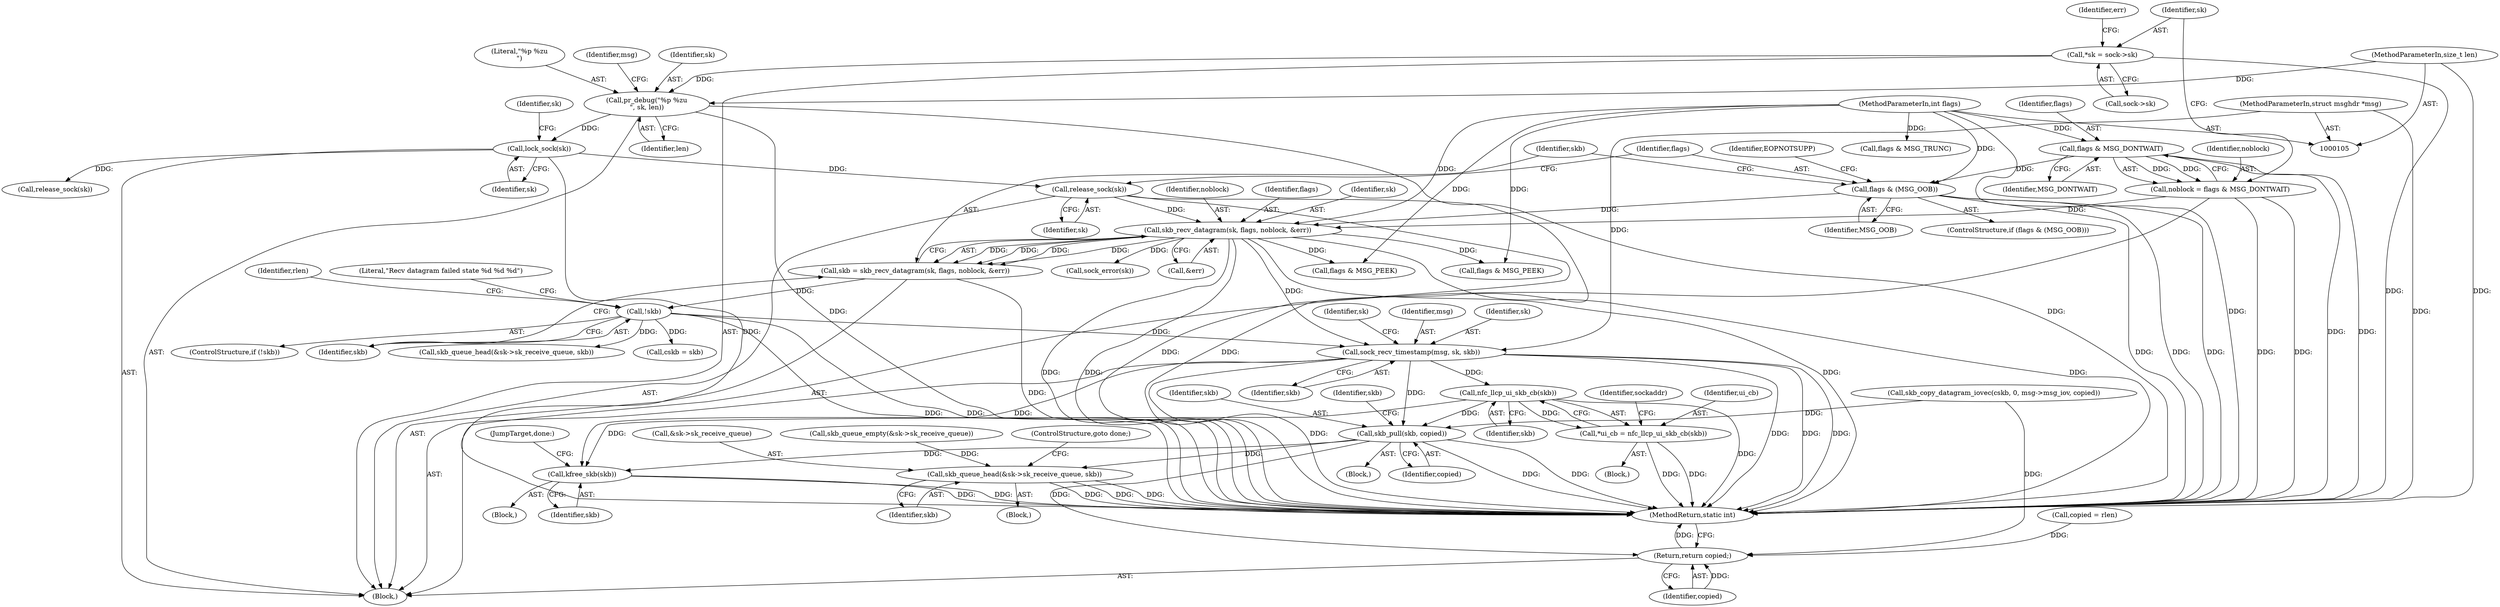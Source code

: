 digraph "0_linux_d26d6504f23e803824e8ebd14e52d4fc0a0b09cb@API" {
"1000230" [label="(Call,sock_recv_timestamp(msg, sk, skb))"];
"1000108" [label="(MethodParameterIn,struct msghdr *msg)"];
"1000171" [label="(Call,skb_recv_datagram(sk, flags, noblock, &err))"];
"1000160" [label="(Call,release_sock(sk))"];
"1000141" [label="(Call,lock_sock(sk))"];
"1000132" [label="(Call,pr_debug(\"%p %zu\n\", sk, len))"];
"1000119" [label="(Call,*sk = sock->sk)"];
"1000109" [label="(MethodParameterIn,size_t len)"];
"1000163" [label="(Call,flags & (MSG_OOB))"];
"1000115" [label="(Call,flags & MSG_DONTWAIT)"];
"1000110" [label="(MethodParameterIn,int flags)"];
"1000113" [label="(Call,noblock = flags & MSG_DONTWAIT)"];
"1000178" [label="(Call,!skb)"];
"1000169" [label="(Call,skb = skb_recv_datagram(sk, flags, noblock, &err))"];
"1000248" [label="(Call,nfc_llcp_ui_skb_cb(skb))"];
"1000246" [label="(Call,*ui_cb = nfc_llcp_ui_skb_cb(skb))"];
"1000327" [label="(Call,skb_pull(skb, copied))"];
"1000335" [label="(Call,skb_queue_head(&sk->sk_receive_queue, skb))"];
"1000342" [label="(Call,kfree_skb(skb))"];
"1000358" [label="(Return,return copied;)"];
"1000165" [label="(Identifier,MSG_OOB)"];
"1000177" [label="(ControlStructure,if (!skb))"];
"1000343" [label="(Identifier,skb)"];
"1000231" [label="(Identifier,msg)"];
"1000164" [label="(Identifier,flags)"];
"1000328" [label="(Identifier,skb)"];
"1000232" [label="(Identifier,sk)"];
"1000230" [label="(Call,sock_recv_timestamp(msg, sk, skb))"];
"1000169" [label="(Call,skb = skb_recv_datagram(sk, flags, noblock, &err))"];
"1000174" [label="(Identifier,noblock)"];
"1000113" [label="(Call,noblock = flags & MSG_DONTWAIT)"];
"1000116" [label="(Identifier,flags)"];
"1000355" [label="(Call,copied = rlen)"];
"1000114" [label="(Identifier,noblock)"];
"1000170" [label="(Identifier,skb)"];
"1000179" [label="(Identifier,skb)"];
"1000200" [label="(Identifier,rlen)"];
"1000329" [label="(Identifier,copied)"];
"1000332" [label="(Identifier,skb)"];
"1000307" [label="(Block,)"];
"1000218" [label="(Call,flags & MSG_PEEK)"];
"1000111" [label="(Block,)"];
"1000233" [label="(Identifier,skb)"];
"1000327" [label="(Call,skb_pull(skb, copied))"];
"1000160" [label="(Call,release_sock(sk))"];
"1000187" [label="(Call,sock_error(sk))"];
"1000248" [label="(Call,nfc_llcp_ui_skb_cb(skb))"];
"1000173" [label="(Identifier,flags)"];
"1000147" [label="(Identifier,sk)"];
"1000336" [label="(Call,&sk->sk_receive_queue)"];
"1000108" [label="(MethodParameterIn,struct msghdr *msg)"];
"1000249" [label="(Identifier,skb)"];
"1000252" [label="(Identifier,sockaddr)"];
"1000133" [label="(Literal,\"%p %zu\n\")"];
"1000221" [label="(Call,skb_queue_head(&sk->sk_receive_queue, skb))"];
"1000208" [label="(Call,skb_copy_datagram_iovec(cskb, 0, msg->msg_iov, copied))"];
"1000344" [label="(JumpTarget,done:)"];
"1000342" [label="(Call,kfree_skb(skb))"];
"1000109" [label="(MethodParameterIn,size_t len)"];
"1000352" [label="(Call,flags & MSG_TRUNC)"];
"1000110" [label="(MethodParameterIn,int flags)"];
"1000335" [label="(Call,skb_queue_head(&sk->sk_receive_queue, skb))"];
"1000244" [label="(Block,)"];
"1000171" [label="(Call,skb_recv_datagram(sk, flags, noblock, &err))"];
"1000150" [label="(Call,skb_queue_empty(&sk->sk_receive_queue))"];
"1000178" [label="(Call,!skb)"];
"1000326" [label="(Block,)"];
"1000334" [label="(Block,)"];
"1000246" [label="(Call,*ui_cb = nfc_llcp_ui_skb_cb(skb))"];
"1000138" [label="(Identifier,msg)"];
"1000115" [label="(Call,flags & MSG_DONTWAIT)"];
"1000182" [label="(Literal,\"Recv datagram failed state %d %d %d\")"];
"1000358" [label="(Return,return copied;)"];
"1000162" [label="(ControlStructure,if (flags & (MSG_OOB)))"];
"1000304" [label="(Call,flags & MSG_PEEK)"];
"1000121" [label="(Call,sock->sk)"];
"1000340" [label="(Identifier,skb)"];
"1000142" [label="(Identifier,sk)"];
"1000360" [label="(MethodReturn,static int)"];
"1000130" [label="(Identifier,err)"];
"1000204" [label="(Call,cskb = skb)"];
"1000135" [label="(Identifier,len)"];
"1000161" [label="(Identifier,sk)"];
"1000134" [label="(Identifier,sk)"];
"1000156" [label="(Call,release_sock(sk))"];
"1000247" [label="(Identifier,ui_cb)"];
"1000132" [label="(Call,pr_debug(\"%p %zu\n\", sk, len))"];
"1000341" [label="(ControlStructure,goto done;)"];
"1000359" [label="(Identifier,copied)"];
"1000238" [label="(Identifier,sk)"];
"1000175" [label="(Call,&err)"];
"1000141" [label="(Call,lock_sock(sk))"];
"1000120" [label="(Identifier,sk)"];
"1000168" [label="(Identifier,EOPNOTSUPP)"];
"1000117" [label="(Identifier,MSG_DONTWAIT)"];
"1000119" [label="(Call,*sk = sock->sk)"];
"1000172" [label="(Identifier,sk)"];
"1000163" [label="(Call,flags & (MSG_OOB))"];
"1000230" -> "1000111"  [label="AST: "];
"1000230" -> "1000233"  [label="CFG: "];
"1000231" -> "1000230"  [label="AST: "];
"1000232" -> "1000230"  [label="AST: "];
"1000233" -> "1000230"  [label="AST: "];
"1000238" -> "1000230"  [label="CFG: "];
"1000230" -> "1000360"  [label="DDG: "];
"1000230" -> "1000360"  [label="DDG: "];
"1000230" -> "1000360"  [label="DDG: "];
"1000230" -> "1000360"  [label="DDG: "];
"1000108" -> "1000230"  [label="DDG: "];
"1000171" -> "1000230"  [label="DDG: "];
"1000178" -> "1000230"  [label="DDG: "];
"1000230" -> "1000248"  [label="DDG: "];
"1000230" -> "1000327"  [label="DDG: "];
"1000230" -> "1000342"  [label="DDG: "];
"1000108" -> "1000105"  [label="AST: "];
"1000108" -> "1000360"  [label="DDG: "];
"1000171" -> "1000169"  [label="AST: "];
"1000171" -> "1000175"  [label="CFG: "];
"1000172" -> "1000171"  [label="AST: "];
"1000173" -> "1000171"  [label="AST: "];
"1000174" -> "1000171"  [label="AST: "];
"1000175" -> "1000171"  [label="AST: "];
"1000169" -> "1000171"  [label="CFG: "];
"1000171" -> "1000360"  [label="DDG: "];
"1000171" -> "1000360"  [label="DDG: "];
"1000171" -> "1000360"  [label="DDG: "];
"1000171" -> "1000360"  [label="DDG: "];
"1000171" -> "1000169"  [label="DDG: "];
"1000171" -> "1000169"  [label="DDG: "];
"1000171" -> "1000169"  [label="DDG: "];
"1000171" -> "1000169"  [label="DDG: "];
"1000160" -> "1000171"  [label="DDG: "];
"1000163" -> "1000171"  [label="DDG: "];
"1000110" -> "1000171"  [label="DDG: "];
"1000113" -> "1000171"  [label="DDG: "];
"1000171" -> "1000187"  [label="DDG: "];
"1000171" -> "1000218"  [label="DDG: "];
"1000171" -> "1000304"  [label="DDG: "];
"1000160" -> "1000111"  [label="AST: "];
"1000160" -> "1000161"  [label="CFG: "];
"1000161" -> "1000160"  [label="AST: "];
"1000164" -> "1000160"  [label="CFG: "];
"1000160" -> "1000360"  [label="DDG: "];
"1000160" -> "1000360"  [label="DDG: "];
"1000141" -> "1000160"  [label="DDG: "];
"1000141" -> "1000111"  [label="AST: "];
"1000141" -> "1000142"  [label="CFG: "];
"1000142" -> "1000141"  [label="AST: "];
"1000147" -> "1000141"  [label="CFG: "];
"1000141" -> "1000360"  [label="DDG: "];
"1000132" -> "1000141"  [label="DDG: "];
"1000141" -> "1000156"  [label="DDG: "];
"1000132" -> "1000111"  [label="AST: "];
"1000132" -> "1000135"  [label="CFG: "];
"1000133" -> "1000132"  [label="AST: "];
"1000134" -> "1000132"  [label="AST: "];
"1000135" -> "1000132"  [label="AST: "];
"1000138" -> "1000132"  [label="CFG: "];
"1000132" -> "1000360"  [label="DDG: "];
"1000132" -> "1000360"  [label="DDG: "];
"1000119" -> "1000132"  [label="DDG: "];
"1000109" -> "1000132"  [label="DDG: "];
"1000119" -> "1000111"  [label="AST: "];
"1000119" -> "1000121"  [label="CFG: "];
"1000120" -> "1000119"  [label="AST: "];
"1000121" -> "1000119"  [label="AST: "];
"1000130" -> "1000119"  [label="CFG: "];
"1000119" -> "1000360"  [label="DDG: "];
"1000109" -> "1000105"  [label="AST: "];
"1000109" -> "1000360"  [label="DDG: "];
"1000163" -> "1000162"  [label="AST: "];
"1000163" -> "1000165"  [label="CFG: "];
"1000164" -> "1000163"  [label="AST: "];
"1000165" -> "1000163"  [label="AST: "];
"1000168" -> "1000163"  [label="CFG: "];
"1000170" -> "1000163"  [label="CFG: "];
"1000163" -> "1000360"  [label="DDG: "];
"1000163" -> "1000360"  [label="DDG: "];
"1000163" -> "1000360"  [label="DDG: "];
"1000115" -> "1000163"  [label="DDG: "];
"1000110" -> "1000163"  [label="DDG: "];
"1000115" -> "1000113"  [label="AST: "];
"1000115" -> "1000117"  [label="CFG: "];
"1000116" -> "1000115"  [label="AST: "];
"1000117" -> "1000115"  [label="AST: "];
"1000113" -> "1000115"  [label="CFG: "];
"1000115" -> "1000360"  [label="DDG: "];
"1000115" -> "1000360"  [label="DDG: "];
"1000115" -> "1000113"  [label="DDG: "];
"1000115" -> "1000113"  [label="DDG: "];
"1000110" -> "1000115"  [label="DDG: "];
"1000110" -> "1000105"  [label="AST: "];
"1000110" -> "1000360"  [label="DDG: "];
"1000110" -> "1000218"  [label="DDG: "];
"1000110" -> "1000304"  [label="DDG: "];
"1000110" -> "1000352"  [label="DDG: "];
"1000113" -> "1000111"  [label="AST: "];
"1000114" -> "1000113"  [label="AST: "];
"1000120" -> "1000113"  [label="CFG: "];
"1000113" -> "1000360"  [label="DDG: "];
"1000113" -> "1000360"  [label="DDG: "];
"1000178" -> "1000177"  [label="AST: "];
"1000178" -> "1000179"  [label="CFG: "];
"1000179" -> "1000178"  [label="AST: "];
"1000182" -> "1000178"  [label="CFG: "];
"1000200" -> "1000178"  [label="CFG: "];
"1000178" -> "1000360"  [label="DDG: "];
"1000178" -> "1000360"  [label="DDG: "];
"1000169" -> "1000178"  [label="DDG: "];
"1000178" -> "1000204"  [label="DDG: "];
"1000178" -> "1000221"  [label="DDG: "];
"1000169" -> "1000111"  [label="AST: "];
"1000170" -> "1000169"  [label="AST: "];
"1000179" -> "1000169"  [label="CFG: "];
"1000169" -> "1000360"  [label="DDG: "];
"1000248" -> "1000246"  [label="AST: "];
"1000248" -> "1000249"  [label="CFG: "];
"1000249" -> "1000248"  [label="AST: "];
"1000246" -> "1000248"  [label="CFG: "];
"1000248" -> "1000360"  [label="DDG: "];
"1000248" -> "1000246"  [label="DDG: "];
"1000248" -> "1000327"  [label="DDG: "];
"1000248" -> "1000342"  [label="DDG: "];
"1000246" -> "1000244"  [label="AST: "];
"1000247" -> "1000246"  [label="AST: "];
"1000252" -> "1000246"  [label="CFG: "];
"1000246" -> "1000360"  [label="DDG: "];
"1000246" -> "1000360"  [label="DDG: "];
"1000327" -> "1000326"  [label="AST: "];
"1000327" -> "1000329"  [label="CFG: "];
"1000328" -> "1000327"  [label="AST: "];
"1000329" -> "1000327"  [label="AST: "];
"1000332" -> "1000327"  [label="CFG: "];
"1000327" -> "1000360"  [label="DDG: "];
"1000327" -> "1000360"  [label="DDG: "];
"1000208" -> "1000327"  [label="DDG: "];
"1000327" -> "1000335"  [label="DDG: "];
"1000327" -> "1000342"  [label="DDG: "];
"1000327" -> "1000358"  [label="DDG: "];
"1000335" -> "1000334"  [label="AST: "];
"1000335" -> "1000340"  [label="CFG: "];
"1000336" -> "1000335"  [label="AST: "];
"1000340" -> "1000335"  [label="AST: "];
"1000341" -> "1000335"  [label="CFG: "];
"1000335" -> "1000360"  [label="DDG: "];
"1000335" -> "1000360"  [label="DDG: "];
"1000335" -> "1000360"  [label="DDG: "];
"1000150" -> "1000335"  [label="DDG: "];
"1000342" -> "1000307"  [label="AST: "];
"1000342" -> "1000343"  [label="CFG: "];
"1000343" -> "1000342"  [label="AST: "];
"1000344" -> "1000342"  [label="CFG: "];
"1000342" -> "1000360"  [label="DDG: "];
"1000342" -> "1000360"  [label="DDG: "];
"1000358" -> "1000111"  [label="AST: "];
"1000358" -> "1000359"  [label="CFG: "];
"1000359" -> "1000358"  [label="AST: "];
"1000360" -> "1000358"  [label="CFG: "];
"1000358" -> "1000360"  [label="DDG: "];
"1000359" -> "1000358"  [label="DDG: "];
"1000355" -> "1000358"  [label="DDG: "];
"1000208" -> "1000358"  [label="DDG: "];
}
